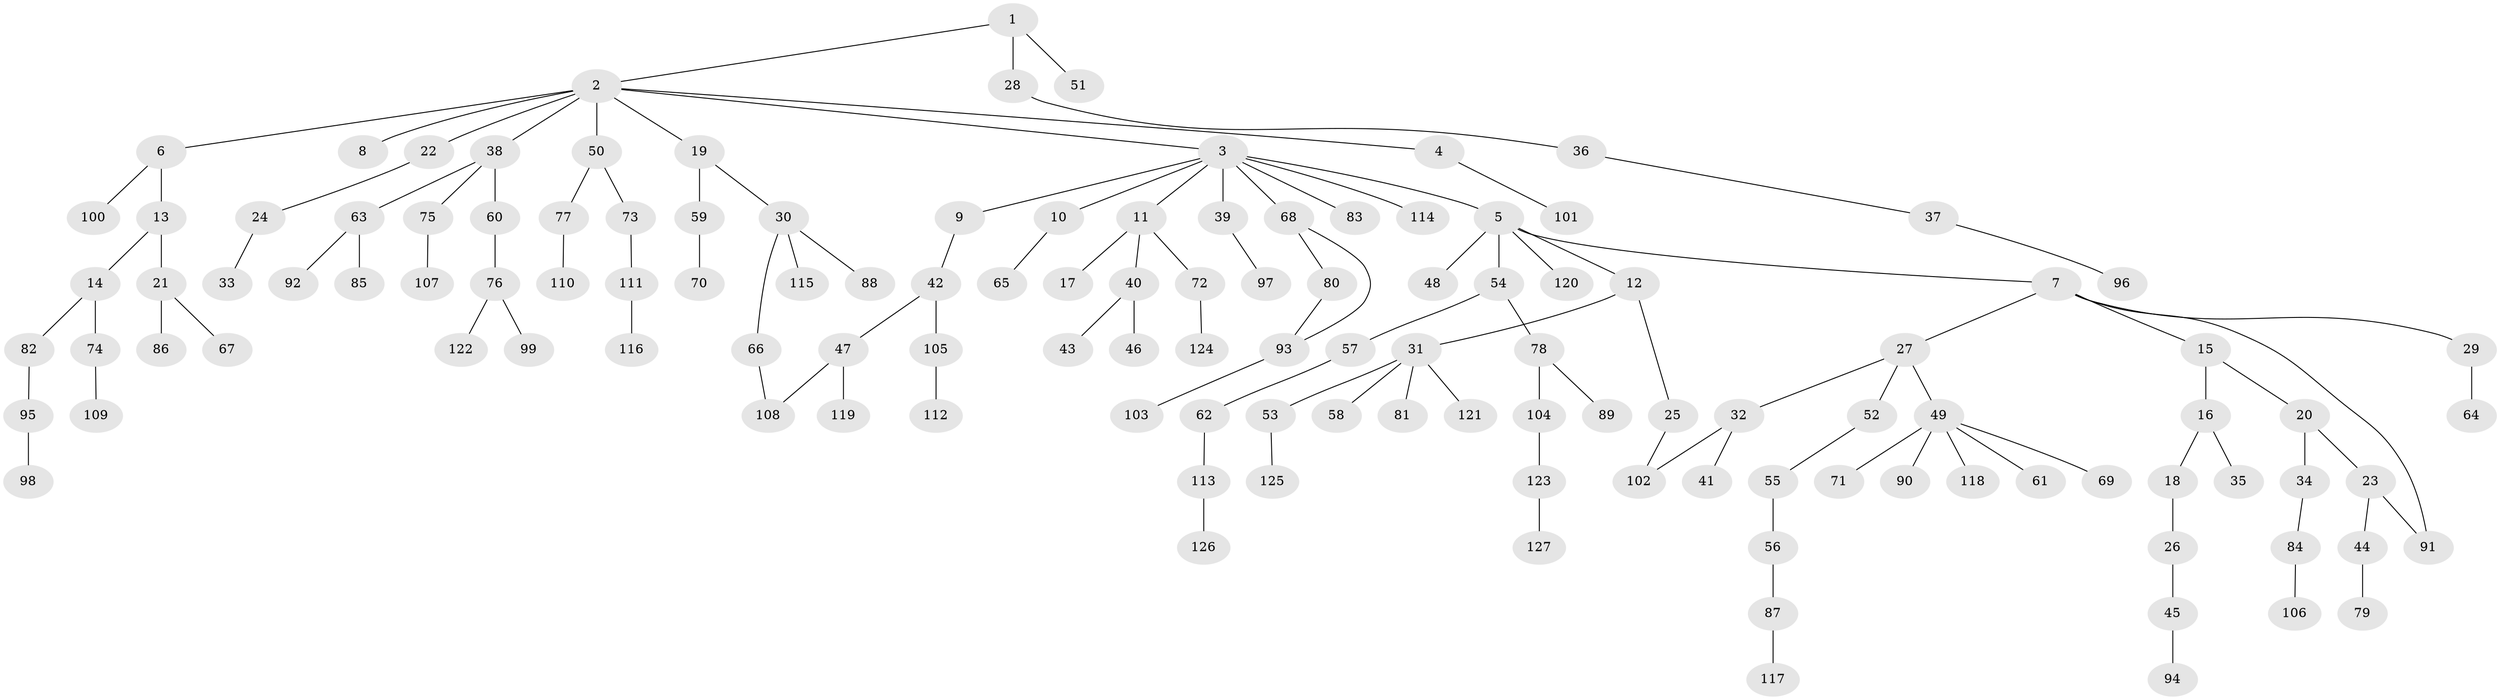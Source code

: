 // Generated by graph-tools (version 1.1) at 2025/25/03/09/25 03:25:25]
// undirected, 127 vertices, 130 edges
graph export_dot {
graph [start="1"]
  node [color=gray90,style=filled];
  1;
  2;
  3;
  4;
  5;
  6;
  7;
  8;
  9;
  10;
  11;
  12;
  13;
  14;
  15;
  16;
  17;
  18;
  19;
  20;
  21;
  22;
  23;
  24;
  25;
  26;
  27;
  28;
  29;
  30;
  31;
  32;
  33;
  34;
  35;
  36;
  37;
  38;
  39;
  40;
  41;
  42;
  43;
  44;
  45;
  46;
  47;
  48;
  49;
  50;
  51;
  52;
  53;
  54;
  55;
  56;
  57;
  58;
  59;
  60;
  61;
  62;
  63;
  64;
  65;
  66;
  67;
  68;
  69;
  70;
  71;
  72;
  73;
  74;
  75;
  76;
  77;
  78;
  79;
  80;
  81;
  82;
  83;
  84;
  85;
  86;
  87;
  88;
  89;
  90;
  91;
  92;
  93;
  94;
  95;
  96;
  97;
  98;
  99;
  100;
  101;
  102;
  103;
  104;
  105;
  106;
  107;
  108;
  109;
  110;
  111;
  112;
  113;
  114;
  115;
  116;
  117;
  118;
  119;
  120;
  121;
  122;
  123;
  124;
  125;
  126;
  127;
  1 -- 2;
  1 -- 28;
  1 -- 51;
  2 -- 3;
  2 -- 4;
  2 -- 6;
  2 -- 8;
  2 -- 19;
  2 -- 22;
  2 -- 38;
  2 -- 50;
  3 -- 5;
  3 -- 9;
  3 -- 10;
  3 -- 11;
  3 -- 39;
  3 -- 68;
  3 -- 83;
  3 -- 114;
  4 -- 101;
  5 -- 7;
  5 -- 12;
  5 -- 48;
  5 -- 54;
  5 -- 120;
  6 -- 13;
  6 -- 100;
  7 -- 15;
  7 -- 27;
  7 -- 29;
  7 -- 91;
  9 -- 42;
  10 -- 65;
  11 -- 17;
  11 -- 40;
  11 -- 72;
  12 -- 25;
  12 -- 31;
  13 -- 14;
  13 -- 21;
  14 -- 74;
  14 -- 82;
  15 -- 16;
  15 -- 20;
  16 -- 18;
  16 -- 35;
  18 -- 26;
  19 -- 30;
  19 -- 59;
  20 -- 23;
  20 -- 34;
  21 -- 67;
  21 -- 86;
  22 -- 24;
  23 -- 44;
  23 -- 91;
  24 -- 33;
  25 -- 102;
  26 -- 45;
  27 -- 32;
  27 -- 49;
  27 -- 52;
  28 -- 36;
  29 -- 64;
  30 -- 66;
  30 -- 88;
  30 -- 115;
  31 -- 53;
  31 -- 58;
  31 -- 81;
  31 -- 121;
  32 -- 41;
  32 -- 102;
  34 -- 84;
  36 -- 37;
  37 -- 96;
  38 -- 60;
  38 -- 63;
  38 -- 75;
  39 -- 97;
  40 -- 43;
  40 -- 46;
  42 -- 47;
  42 -- 105;
  44 -- 79;
  45 -- 94;
  47 -- 119;
  47 -- 108;
  49 -- 61;
  49 -- 69;
  49 -- 71;
  49 -- 90;
  49 -- 118;
  50 -- 73;
  50 -- 77;
  52 -- 55;
  53 -- 125;
  54 -- 57;
  54 -- 78;
  55 -- 56;
  56 -- 87;
  57 -- 62;
  59 -- 70;
  60 -- 76;
  62 -- 113;
  63 -- 85;
  63 -- 92;
  66 -- 108;
  68 -- 80;
  68 -- 93;
  72 -- 124;
  73 -- 111;
  74 -- 109;
  75 -- 107;
  76 -- 99;
  76 -- 122;
  77 -- 110;
  78 -- 89;
  78 -- 104;
  80 -- 93;
  82 -- 95;
  84 -- 106;
  87 -- 117;
  93 -- 103;
  95 -- 98;
  104 -- 123;
  105 -- 112;
  111 -- 116;
  113 -- 126;
  123 -- 127;
}
